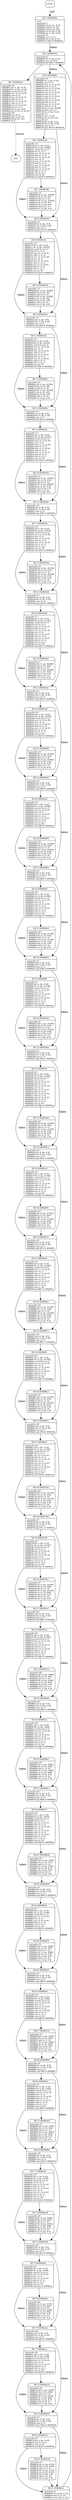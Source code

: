 digraph main{
node [shape=Mrecord, labeljust=l, fontsize=10];
	"0" [label="ENTRY"]
	"0" -> "1" [label="call", style=dashed, weight=2];
	"1" [label="{BB 1 (000080d8) | main:\lsparse26.c:7\l000080d8    str fp, [sp, #-4]!\l000080dc    add fp, sp, #0\l000080e0    sub sp, sp, #20\l000080e4    str r0, [fp, #-16]\l000080e8    str r1, [fp, #-20]\lsparse26.c:9\l000080ec    mov r3, #1\l000080f0    str r3, [fp, #-12]\l000080f4    b 8b50    # 00008b50\l }"]
	"1" -> "2" [label="taken", weight=3];
	"2" [label="{BB 2 (00008b50) | sparse26.c:9\l00008b50    ldr r3, [fp, #-12]\l00008b54    cmp r3, #101\l00008b58    ble 80f8    # 000080f8\l }"]
	"2" -> "3" [weight=4];
	"2" -> "4" [label="taken", weight=3];
	"3" [label="{BB 3 (00008b5c) | sparse26.c:39\l00008b5c    ldr r1, [fp, #-16]\l00008b60    ldr r3, [pc, #144]\l00008b64    umull r2,r3,r1,r3\l00008b68    mov r2, r3, lsr #3\l00008b6c    mov r3, r2\l00008b70    mov r3, r3, lsl #1\l00008b74    add r3, r3, r2\l00008b78    mov r3, r3, lsl #2\l00008b7c    add r3, r3, r2\l00008b80    mov r3, r3, lsl #1\l00008b84    rsb r2, r3, r1\l00008b88    ldr r3, [pc, #24]\l00008b8c    ldr r3, [r3, r2, lsl #2]\lsparse26.c:40\l00008b90    mov r0, r3\l00008b94    add sp, fp, #0\l00008b98    ldmia sp!, \{fp\}\l00008b9c    bx lr\l }"]
	"3" -> "83" [label="return", style=dashed, weight=2];
	"4" [label="{BB 4 (000080f8) | sparse26.c:10\l000080f8    ldr r2, [fp, #-16]\l000080fc    mov r3, r2\l00008100    mov r3, r3, lsl #6\l00008104    add r3, r3, r2\l00008108    mov r3, r3, lsl #6\l0000810c    add r3, r3, r2\l00008110    mov r3, r3, lsl #2\l00008114    add r3, r3, r2\l00008118    mov r3, r3, lsl #2\l0000811c    add r3, r3, r2\l00008120    mov r2, r3, lsl #2\l00008124    add r3, r3, r2\l00008128    mov r2, r3, lsl #2\l0000812c    add r2, r3, r2\l00008130    ldr r3, [pc, #2664]\l00008134    add r3, r2, r3\l00008138    str r3, [fp, #-16]\lsparse26.c:11\l0000813c    mov r3, #0\l00008140    str r3, [fp, #-8]\lsparse26.c:12\l00008144    ldr r2, [fp, #-8]\l00008148    ldr r3, [fp, #-20]\l0000814c    cmp r2, r3\l00008150    bge 81b8    # 000081b8\l }"]
	"4" -> "5" [weight=4];
	"4" -> "6" [label="taken", weight=3];
	"5" [label="{BB 5 (00008154) | sparse26.c:12\l00008154    ldr r1, [fp, #-16]\l00008158    ldr r3, [pc, #2628]\l0000815c    umull r2,r3,r1,r3\l00008160    rsb r2, r3, r1\l00008164    mov r2, r2, lsr #1\l00008168    add r3, r3, r2\l0000816c    mov r2, r3, lsr #6\l00008170    mov r3, r2\l00008174    mov r3, r3, lsl #2\l00008178    add r3, r3, r2\l0000817c    mov r0, r3, lsl #2\l00008180    add r3, r3, r0\l00008184    mov r3, r3, lsl #2\l00008188    add r3, r3, r2\l0000818c    rsb r2, r3, r1\l00008190    cmp r2, #0\l00008194    bne 81b8    # 000081b8\l }"]
	"5" -> "7" [weight=4];
	"5" -> "6" [label="taken", weight=3];
	"6" [label="{BB 6 (000081b8) | sparse26.c:13\l000081b8    ldr r2, [fp, #-8]\l000081bc    ldr r3, [fp, #-20]\l000081c0    cmp r2, r3\l000081c4    bge 8224    # 00008224\l }"]
	"6" -> "8" [weight=4];
	"6" -> "9" [label="taken", weight=3];
	"7" [label="{BB 7 (00008198) | sparse26.c:12\l00008198    ldr r3, [pc, #2568]\l0000819c    ldr r3, [r3, #0]\l000081a0    add r2, r3, #1\l000081a4    ldr r3, [pc, #2556]\l000081a8    str r2, [r3, #0]\l000081ac    ldr r3, [fp, #-8]\l000081b0    add r3, r3, #1\l000081b4    str r3, [fp, #-8]\l }"]
	"7" -> "6" [weight=4];
	"8" [label="{BB 8 (000081c8) | sparse26.c:13\l000081c8    ldr r1, [fp, #-16]\l000081cc    ldr r3, [pc, #2520]\l000081d0    umull r2,r3,r1,r3\l000081d4    rsb r2, r3, r1\l000081d8    mov r2, r2, lsr #1\l000081dc    add r3, r3, r2\l000081e0    mov r2, r3, lsr #6\l000081e4    mov r3, r2\l000081e8    mov r3, r3, lsl #1\l000081ec    add r3, r3, r2\l000081f0    mov r3, r3, lsl #5\l000081f4    add r3, r3, r2\l000081f8    rsb r2, r3, r1\l000081fc    cmp r2, #0\l00008200    bne 8224    # 00008224\l }"]
	"8" -> "10" [weight=4];
	"8" -> "9" [label="taken", weight=3];
	"9" [label="{BB 9 (00008224) | sparse26.c:14\l00008224    ldr r2, [fp, #-8]\l00008228    ldr r3, [fp, #-20]\l0000822c    cmp r2, r3\l00008230    bge 828c    # 0000828c\l }"]
	"9" -> "11" [weight=4];
	"9" -> "12" [label="taken", weight=3];
	"10" [label="{BB 10 (00008204) | sparse26.c:13\l00008204    ldr r3, [pc, #2460]\l00008208    ldr r3, [r3, #4]\l0000820c    add r2, r3, #1\l00008210    ldr r3, [pc, #2448]\l00008214    str r2, [r3, #4]\l00008218    ldr r3, [fp, #-8]\l0000821c    add r3, r3, #1\l00008220    str r3, [fp, #-8]\l }"]
	"10" -> "9" [weight=4];
	"11" [label="{BB 11 (00008234) | sparse26.c:14\l00008234    ldr r1, [fp, #-16]\l00008238    ldr r3, [pc, #2416]\l0000823c    umull r2,r3,r1,r3\l00008240    mov r2, r3, lsr #6\l00008244    mov r3, r2\l00008248    mov r3, r3, lsl #2\l0000824c    add r3, r3, r2\l00008250    mov r3, r3, lsl #1\l00008254    add r3, r3, r2\l00008258    mov r3, r3, lsl #3\l0000825c    add r3, r3, r2\l00008260    rsb r2, r3, r1\l00008264    cmp r2, #0\l00008268    bne 828c    # 0000828c\l }"]
	"11" -> "13" [weight=4];
	"11" -> "12" [label="taken", weight=3];
	"12" [label="{BB 12 (0000828c) | sparse26.c:15\l0000828c    ldr r2, [fp, #-8]\l00008290    ldr r3, [fp, #-20]\l00008294    cmp r2, r3\l00008298    bge 82f4    # 000082f4\l }"]
	"12" -> "14" [weight=4];
	"12" -> "15" [label="taken", weight=3];
	"13" [label="{BB 13 (0000826c) | sparse26.c:14\l0000826c    ldr r3, [pc, #2356]\l00008270    ldr r3, [r3, #8]\l00008274    add r2, r3, #1\l00008278    ldr r3, [pc, #2344]\l0000827c    str r2, [r3, #8]\l00008280    ldr r3, [fp, #-8]\l00008284    add r3, r3, #1\l00008288    str r3, [fp, #-8]\l }"]
	"13" -> "12" [weight=4];
	"14" [label="{BB 14 (0000829c) | sparse26.c:15\l0000829c    ldr r1, [fp, #-16]\l000082a0    ldr r3, [pc, #2316]\l000082a4    umull r2,r3,r1,r3\l000082a8    mov r2, r3, lsr #4\l000082ac    mov r3, r2\l000082b0    mov r3, r3, lsl #2\l000082b4    add r3, r3, r2\l000082b8    mov r3, r3, lsl #3\l000082bc    add r3, r3, r2\l000082c0    mov r3, r3, lsl #1\l000082c4    add r3, r3, r2\l000082c8    rsb r2, r3, r1\l000082cc    cmp r2, #0\l000082d0    bne 82f4    # 000082f4\l }"]
	"14" -> "16" [weight=4];
	"14" -> "15" [label="taken", weight=3];
	"15" [label="{BB 15 (000082f4) | sparse26.c:16\l000082f4    ldr r2, [fp, #-8]\l000082f8    ldr r3, [fp, #-20]\l000082fc    cmp r2, r3\l00008300    bge 8354    # 00008354\l }"]
	"15" -> "17" [weight=4];
	"15" -> "18" [label="taken", weight=3];
	"16" [label="{BB 16 (000082d4) | sparse26.c:15\l000082d4    ldr r3, [pc, #2252]\l000082d8    ldr r3, [r3, #12]\l000082dc    add r2, r3, #1\l000082e0    ldr r3, [pc, #2240]\l000082e4    str r2, [r3, #12]\l000082e8    ldr r3, [fp, #-8]\l000082ec    add r3, r3, #1\l000082f0    str r3, [fp, #-8]\l }"]
	"16" -> "15" [weight=4];
	"17" [label="{BB 17 (00008304) | sparse26.c:16\l00008304    ldr r1, [fp, #-16]\l00008308    ldr r3, [pc, #2216]\l0000830c    umull r2,r3,r1,r3\l00008310    mov r2, r3, lsr #6\l00008314    mov r3, r2\l00008318    mov r3, r3, lsl #2\l0000831c    add r3, r3, r2\l00008320    mov r3, r3, lsl #4\l00008324    rsb r3, r2, r3\l00008328    rsb r2, r3, r1\l0000832c    cmp r2, #0\l00008330    bne 8354    # 00008354\l }"]
	"17" -> "19" [weight=4];
	"17" -> "18" [label="taken", weight=3];
	"18" [label="{BB 18 (00008354) | sparse26.c:17\l00008354    ldr r2, [fp, #-8]\l00008358    ldr r3, [fp, #-20]\l0000835c    cmp r2, r3\l00008360    bge 83c0    # 000083c0\l }"]
	"18" -> "20" [weight=4];
	"18" -> "21" [label="taken", weight=3];
	"19" [label="{BB 19 (00008334) | sparse26.c:16\l00008334    ldr r3, [pc, #2156]\l00008338    ldr r3, [r3, #16]\l0000833c    add r2, r3, #1\l00008340    ldr r3, [pc, #2144]\l00008344    str r2, [r3, #16]\l00008348    ldr r3, [fp, #-8]\l0000834c    add r3, r3, #1\l00008350    str r3, [fp, #-8]\l }"]
	"19" -> "18" [weight=4];
	"20" [label="{BB 20 (00008364) | sparse26.c:17\l00008364    ldr r1, [fp, #-16]\l00008368    ldr r3, [pc, #2124]\l0000836c    umull r2,r3,r1,r3\l00008370    rsb r2, r3, r1\l00008374    mov r2, r2, lsr #1\l00008378    add r3, r3, r2\l0000837c    mov r2, r3, lsr #6\l00008380    mov r3, r2\l00008384    mov r3, r3, lsl #3\l00008388    add r3, r3, r2\l0000838c    mov r3, r3, lsl #3\l00008390    add r3, r3, r2\l00008394    rsb r2, r3, r1\l00008398    cmp r2, #0\l0000839c    bne 83c0    # 000083c0\l }"]
	"20" -> "22" [weight=4];
	"20" -> "21" [label="taken", weight=3];
	"21" [label="{BB 21 (000083c0) | sparse26.c:18\l000083c0    ldr r2, [fp, #-8]\l000083c4    ldr r3, [fp, #-20]\l000083c8    cmp r2, r3\l000083cc    bge 8420    # 00008420\l }"]
	"21" -> "23" [weight=4];
	"21" -> "24" [label="taken", weight=3];
	"22" [label="{BB 22 (000083a0) | sparse26.c:17\l000083a0    ldr r3, [pc, #2048]\l000083a4    ldr r3, [r3, #20]\l000083a8    add r2, r3, #1\l000083ac    ldr r3, [pc, #2036]\l000083b0    str r2, [r3, #20]\l000083b4    ldr r3, [fp, #-8]\l000083b8    add r3, r3, #1\l000083bc    str r3, [fp, #-8]\l }"]
	"22" -> "21" [weight=4];
	"23" [label="{BB 23 (000083d0) | sparse26.c:18\l000083d0    ldr r1, [fp, #-16]\l000083d4    ldr r3, [pc, #2020]\l000083d8    umull r2,r3,r1,r3\l000083dc    mov r2, r3, lsr #6\l000083e0    mov r3, r2\l000083e4    mov r3, r3, lsl #3\l000083e8    add r3, r3, r2\l000083ec    mov r3, r3, lsl #3\l000083f0    rsb r3, r2, r3\l000083f4    rsb r2, r3, r1\l000083f8    cmp r2, #0\l000083fc    bne 8420    # 00008420\l }"]
	"23" -> "25" [weight=4];
	"23" -> "24" [label="taken", weight=3];
	"24" [label="{BB 24 (00008420) | sparse26.c:19\l00008420    ldr r2, [fp, #-8]\l00008424    ldr r3, [fp, #-20]\l00008428    cmp r2, r3\l0000842c    bge 8480    # 00008480\l }"]
	"24" -> "26" [weight=4];
	"24" -> "27" [label="taken", weight=3];
	"25" [label="{BB 25 (00008400) | sparse26.c:18\l00008400    ldr r3, [pc, #1952]\l00008404    ldr r3, [r3, #24]\l00008408    add r2, r3, #1\l0000840c    ldr r3, [pc, #1940]\l00008410    str r2, [r3, #24]\l00008414    ldr r3, [fp, #-8]\l00008418    add r3, r3, #1\l0000841c    str r3, [fp, #-8]\l }"]
	"25" -> "24" [weight=4];
	"26" [label="{BB 26 (00008430) | sparse26.c:19\l00008430    ldr r1, [fp, #-16]\l00008434    ldr r3, [pc, #1928]\l00008438    umull r2,r3,r1,r3\l0000843c    mov r2, r3, lsr #1\l00008440    mov r3, r2\l00008444    mov r3, r3, lsl #5\l00008448    add r3, r3, r2\l0000844c    mov r3, r3, lsl #1\l00008450    add r3, r3, r2\l00008454    rsb r2, r3, r1\l00008458    cmp r2, #0\l0000845c    bne 8480    # 00008480\l }"]
	"26" -> "28" [weight=4];
	"26" -> "27" [label="taken", weight=3];
	"27" [label="{BB 27 (00008480) | sparse26.c:20\l00008480    ldr r2, [fp, #-8]\l00008484    ldr r3, [fp, #-20]\l00008488    cmp r2, r3\l0000848c    bge 84e0    # 000084e0\l }"]
	"27" -> "29" [weight=4];
	"27" -> "30" [label="taken", weight=3];
	"28" [label="{BB 28 (00008460) | sparse26.c:19\l00008460    ldr r3, [pc, #1856]\l00008464    ldr r3, [r3, #28]\l00008468    add r2, r3, #1\l0000846c    ldr r3, [pc, #1844]\l00008470    str r2, [r3, #28]\l00008474    ldr r3, [fp, #-8]\l00008478    add r3, r3, #1\l0000847c    str r3, [fp, #-8]\l }"]
	"28" -> "27" [weight=4];
	"29" [label="{BB 29 (00008490) | sparse26.c:20\l00008490    ldr r1, [fp, #-16]\l00008494    ldr r3, [pc, #1836]\l00008498    umull r2,r3,r1,r3\l0000849c    mov r2, r3, lsr #4\l000084a0    mov r3, r2\l000084a4    mov r3, r3, lsl #4\l000084a8    rsb r3, r2, r3\l000084ac    mov r3, r3, lsl #2\l000084b0    add r3, r3, r2\l000084b4    rsb r2, r3, r1\l000084b8    cmp r2, #0\l000084bc    bne 84e0    # 000084e0\l }"]
	"29" -> "31" [weight=4];
	"29" -> "30" [label="taken", weight=3];
	"30" [label="{BB 30 (000084e0) | sparse26.c:21\l000084e0    ldr r2, [fp, #-8]\l000084e4    ldr r3, [fp, #-20]\l000084e8    cmp r2, r3\l000084ec    bge 8540    # 00008540\l }"]
	"30" -> "32" [weight=4];
	"30" -> "33" [label="taken", weight=3];
	"31" [label="{BB 31 (000084c0) | sparse26.c:20\l000084c0    ldr r3, [pc, #1760]\l000084c4    ldr r3, [r3, #32]\l000084c8    add r2, r3, #1\l000084cc    ldr r3, [pc, #1748]\l000084d0    str r2, [r3, #32]\l000084d4    ldr r3, [fp, #-8]\l000084d8    add r3, r3, #1\l000084dc    str r3, [fp, #-8]\l }"]
	"31" -> "30" [weight=4];
	"32" [label="{BB 32 (000084f0) | sparse26.c:21\l000084f0    ldr r1, [fp, #-16]\l000084f4    ldr r3, [pc, #1744]\l000084f8    umull r2,r3,r1,r3\l000084fc    mov r2, r3, lsr #3\l00008500    mov r3, r2\l00008504    mov r3, r3, lsl #4\l00008508    rsb r3, r2, r3\l0000850c    mov r3, r3, lsl #2\l00008510    rsb r3, r2, r3\l00008514    rsb r2, r3, r1\l00008518    cmp r2, #0\l0000851c    bne 8540    # 00008540\l }"]
	"32" -> "34" [weight=4];
	"32" -> "33" [label="taken", weight=3];
	"33" [label="{BB 33 (00008540) | sparse26.c:22\l00008540    ldr r2, [fp, #-8]\l00008544    ldr r3, [fp, #-20]\l00008548    cmp r2, r3\l0000854c    bge 85b4    # 000085b4\l }"]
	"33" -> "35" [weight=4];
	"33" -> "36" [label="taken", weight=3];
	"34" [label="{BB 34 (00008520) | sparse26.c:21\l00008520    ldr r3, [pc, #1664]\l00008524    ldr r3, [r3, #36]\l00008528    add r2, r3, #1\l0000852c    ldr r3, [pc, #1652]\l00008530    str r2, [r3, #36]\l00008534    ldr r3, [fp, #-8]\l00008538    add r3, r3, #1\l0000853c    str r3, [fp, #-8]\l }"]
	"34" -> "33" [weight=4];
	"35" [label="{BB 35 (00008550) | sparse26.c:22\l00008550    ldr r1, [fp, #-16]\l00008554    ldr r3, [pc, #1652]\l00008558    umull r2,r3,r1,r3\l0000855c    rsb r2, r3, r1\l00008560    mov r2, r2, lsr #1\l00008564    add r3, r3, r2\l00008568    mov r2, r3, lsr #5\l0000856c    mov r3, r2\l00008570    mov r3, r3, lsl #1\l00008574    add r3, r3, r2\l00008578    mov r3, r3, lsl #2\l0000857c    add r3, r3, r2\l00008580    mov r3, r3, lsl #2\l00008584    add r3, r3, r2\l00008588    rsb r2, r3, r1\l0000858c    cmp r2, #0\l00008590    bne 85b4    # 000085b4\l }"]
	"35" -> "37" [weight=4];
	"35" -> "36" [label="taken", weight=3];
	"36" [label="{BB 36 (000085b4) | sparse26.c:23\l000085b4    ldr r2, [fp, #-8]\l000085b8    ldr r3, [fp, #-20]\l000085bc    cmp r2, r3\l000085c0    bge 8614    # 00008614\l }"]
	"36" -> "38" [weight=4];
	"36" -> "39" [label="taken", weight=3];
	"37" [label="{BB 37 (00008594) | sparse26.c:22\l00008594    ldr r3, [pc, #1548]\l00008598    ldr r3, [r3, #40]\l0000859c    add r2, r3, #1\l000085a0    ldr r3, [pc, #1536]\l000085a4    str r2, [r3, #40]\l000085a8    ldr r3, [fp, #-8]\l000085ac    add r3, r3, #1\l000085b0    str r3, [fp, #-8]\l }"]
	"37" -> "36" [weight=4];
	"38" [label="{BB 38 (000085c4) | sparse26.c:23\l000085c4    ldr r1, [fp, #-16]\l000085c8    ldr r3, [pc, #1540]\l000085cc    umull r2,r3,r1,r3\l000085d0    mov r2, r3, lsr #5\l000085d4    mov r3, r2\l000085d8    mov r3, r3, lsl #1\l000085dc    add r3, r3, r2\l000085e0    mov r3, r3, lsl #4\l000085e4    rsb r3, r2, r3\l000085e8    rsb r2, r3, r1\l000085ec    cmp r2, #0\l000085f0    bne 8614    # 00008614\l }"]
	"38" -> "40" [weight=4];
	"38" -> "39" [label="taken", weight=3];
	"39" [label="{BB 39 (00008614) | sparse26.c:24\l00008614    ldr r2, [fp, #-8]\l00008618    ldr r3, [fp, #-20]\l0000861c    cmp r2, r3\l00008620    bge 867c    # 0000867c\l }"]
	"39" -> "41" [weight=4];
	"39" -> "42" [label="taken", weight=3];
	"40" [label="{BB 40 (000085f4) | sparse26.c:23\l000085f4    ldr r3, [pc, #1452]\l000085f8    ldr r3, [r3, #44]\l000085fc    add r2, r3, #1\l00008600    ldr r3, [pc, #1440]\l00008604    str r2, [r3, #44]\l00008608    ldr r3, [fp, #-8]\l0000860c    add r3, r3, #1\l00008610    str r3, [fp, #-8]\l }"]
	"40" -> "39" [weight=4];
	"41" [label="{BB 41 (00008624) | sparse26.c:24\l00008624    ldr r0, [fp, #-16]\l00008628    ldr r3, [pc, #1448]\l0000862c    umull r2,r3,r0,r3\l00008630    mov r1, r3, lsr #3\l00008634    mov r2, r1\l00008638    mov r2, r2, lsl #1\l0000863c    add r2, r2, r1\l00008640    mov r3, r2, lsl #3\l00008644    rsb r3, r2, r3\l00008648    mov r3, r3, lsl #1\l0000864c    add r3, r3, r1\l00008650    rsb r1, r3, r0\l00008654    cmp r1, #0\l00008658    bne 867c    # 0000867c\l }"]
	"41" -> "43" [weight=4];
	"41" -> "42" [label="taken", weight=3];
	"42" [label="{BB 42 (0000867c) | sparse26.c:25\l0000867c    ldr r2, [fp, #-8]\l00008680    ldr r3, [fp, #-20]\l00008684    cmp r2, r3\l00008688    bge 86dc    # 000086dc\l }"]
	"42" -> "44" [weight=4];
	"42" -> "45" [label="taken", weight=3];
	"43" [label="{BB 43 (0000865c) | sparse26.c:24\l0000865c    ldr r3, [pc, #1348]\l00008660    ldr r3, [r3, #48]\l00008664    add r2, r3, #1\l00008668    ldr r3, [pc, #1336]\l0000866c    str r2, [r3, #48]\l00008670    ldr r3, [fp, #-8]\l00008674    add r3, r3, #1\l00008678    str r3, [fp, #-8]\l }"]
	"43" -> "42" [weight=4];
	"44" [label="{BB 44 (0000868c) | sparse26.c:25\l0000868c    ldr r1, [fp, #-16]\l00008690    ldr r3, [pc, #1348]\l00008694    umull r2,r3,r1,r3\l00008698    mov r2, r3, lsr #5\l0000869c    mov r3, r2\l000086a0    mov r3, r3, lsl #2\l000086a4    add r3, r3, r2\l000086a8    mov r3, r3, lsl #3\l000086ac    add r3, r3, r2\l000086b0    rsb r2, r3, r1\l000086b4    cmp r2, #0\l000086b8    bne 86dc    # 000086dc\l }"]
	"44" -> "46" [weight=4];
	"44" -> "45" [label="taken", weight=3];
	"45" [label="{BB 45 (000086dc) | sparse26.c:26\l000086dc    ldr r2, [fp, #-8]\l000086e0    ldr r3, [fp, #-20]\l000086e4    cmp r2, r3\l000086e8    bge 8748    # 00008748\l }"]
	"45" -> "47" [weight=4];
	"45" -> "48" [label="taken", weight=3];
	"46" [label="{BB 46 (000086bc) | sparse26.c:25\l000086bc    ldr r3, [pc, #1252]\l000086c0    ldr r3, [r3, #52]\l000086c4    add r2, r3, #1\l000086c8    ldr r3, [pc, #1240]\l000086cc    str r2, [r3, #52]\l000086d0    ldr r3, [fp, #-8]\l000086d4    add r3, r3, #1\l000086d8    str r3, [fp, #-8]\l }"]
	"46" -> "45" [weight=4];
	"47" [label="{BB 47 (000086ec) | sparse26.c:26\l000086ec    ldr r1, [fp, #-16]\l000086f0    ldr r3, [pc, #1256]\l000086f4    umull r2,r3,r1,r3\l000086f8    rsb r2, r3, r1\l000086fc    mov r2, r2, lsr #1\l00008700    add r3, r3, r2\l00008704    mov r2, r3, lsr #5\l00008708    mov r3, r2\l0000870c    mov r3, r3, lsl #3\l00008710    add r3, r3, r2\l00008714    mov r3, r3, lsl #2\l00008718    add r3, r3, r2\l0000871c    rsb r2, r3, r1\l00008720    cmp r2, #0\l00008724    bne 8748    # 00008748\l }"]
	"47" -> "49" [weight=4];
	"47" -> "48" [label="taken", weight=3];
	"48" [label="{BB 48 (00008748) | sparse26.c:27\l00008748    ldr r2, [fp, #-8]\l0000874c    ldr r3, [fp, #-20]\l00008750    cmp r2, r3\l00008754    bge 87ac    # 000087ac\l }"]
	"48" -> "50" [weight=4];
	"48" -> "51" [label="taken", weight=3];
	"49" [label="{BB 49 (00008728) | sparse26.c:26\l00008728    ldr r3, [pc, #1144]\l0000872c    ldr r3, [r3, #56]\l00008730    add r2, r3, #1\l00008734    ldr r3, [pc, #1132]\l00008738    str r2, [r3, #56]\l0000873c    ldr r3, [fp, #-8]\l00008740    add r3, r3, #1\l00008744    str r3, [fp, #-8]\l }"]
	"49" -> "48" [weight=4];
	"50" [label="{BB 50 (00008758) | sparse26.c:27\l00008758    ldr r1, [fp, #-16]\l0000875c    ldr r3, [pc, #1152]\l00008760    umull r2,r3,r1,r3\l00008764    rsb r2, r3, r1\l00008768    mov r2, r2, lsr #1\l0000876c    add r3, r3, r2\l00008770    mov r2, r3, lsr #4\l00008774    mov r3, r2\l00008778    mov r3, r3, lsl #5\l0000877c    rsb r3, r2, r3\l00008780    rsb r2, r3, r1\l00008784    cmp r2, #0\l00008788    bne 87ac    # 000087ac\l }"]
	"50" -> "52" [weight=4];
	"50" -> "51" [label="taken", weight=3];
	"51" [label="{BB 51 (000087ac) | sparse26.c:28\l000087ac    ldr r2, [fp, #-8]\l000087b0    ldr r3, [fp, #-20]\l000087b4    cmp r2, r3\l000087b8    bge 880c    # 0000880c\l }"]
	"51" -> "53" [weight=4];
	"51" -> "54" [label="taken", weight=3];
	"52" [label="{BB 52 (0000878c) | sparse26.c:27\l0000878c    ldr r3, [pc, #1044]\l00008790    ldr r3, [r3, #60]\l00008794    add r2, r3, #1\l00008798    ldr r3, [pc, #1032]\l0000879c    str r2, [r3, #60]\l000087a0    ldr r3, [fp, #-8]\l000087a4    add r3, r3, #1\l000087a8    str r3, [fp, #-8]\l }"]
	"52" -> "51" [weight=4];
	"53" [label="{BB 53 (000087bc) | sparse26.c:28\l000087bc    ldr r1, [fp, #-16]\l000087c0    ldr r3, [pc, #1056]\l000087c4    umull r2,r3,r1,r3\l000087c8    mov r2, r3, lsr #4\l000087cc    mov r3, r2\l000087d0    mov r3, r3, lsl #3\l000087d4    rsb r3, r2, r3\l000087d8    mov r3, r3, lsl #2\l000087dc    add r3, r3, r2\l000087e0    rsb r2, r3, r1\l000087e4    cmp r2, #0\l000087e8    bne 880c    # 0000880c\l }"]
	"53" -> "55" [weight=4];
	"53" -> "54" [label="taken", weight=3];
	"54" [label="{BB 54 (0000880c) | sparse26.c:29\l0000880c    ldr r2, [fp, #-8]\l00008810    ldr r3, [fp, #-20]\l00008814    cmp r2, r3\l00008818    bge 886c    # 0000886c\l }"]
	"54" -> "56" [weight=4];
	"54" -> "57" [label="taken", weight=3];
	"55" [label="{BB 55 (000087ec) | sparse26.c:28\l000087ec    ldr r3, [pc, #948]\l000087f0    ldr r3, [r3, #64]\l000087f4    add r2, r3, #1\l000087f8    ldr r3, [pc, #936]\l000087fc    str r2, [r3, #64]\l00008800    ldr r3, [fp, #-8]\l00008804    add r3, r3, #1\l00008808    str r3, [fp, #-8]\l }"]
	"55" -> "54" [weight=4];
	"56" [label="{BB 56 (0000881c) | sparse26.c:29\l0000881c    ldr r1, [fp, #-16]\l00008820    ldr r3, [pc, #964]\l00008824    umull r2,r3,r1,r3\l00008828    mov r2, r3, lsr #4\l0000882c    mov r3, r2\l00008830    mov r3, r3, lsl #1\l00008834    add r3, r3, r2\l00008838    mov r3, r3, lsl #3\l0000883c    rsb r3, r2, r3\l00008840    rsb r2, r3, r1\l00008844    cmp r2, #0\l00008848    bne 886c    # 0000886c\l }"]
	"56" -> "58" [weight=4];
	"56" -> "57" [label="taken", weight=3];
	"57" [label="{BB 57 (0000886c) | sparse26.c:30\l0000886c    ldr r2, [fp, #-8]\l00008870    ldr r3, [fp, #-20]\l00008874    cmp r2, r3\l00008878    bge 88d8    # 000088d8\l }"]
	"57" -> "59" [weight=4];
	"57" -> "60" [label="taken", weight=3];
	"58" [label="{BB 58 (0000884c) | sparse26.c:29\l0000884c    ldr r3, [pc, #852]\l00008850    ldr r3, [r3, #68]\l00008854    add r2, r3, #1\l00008858    ldr r3, [pc, #840]\l0000885c    str r2, [r3, #68]\l00008860    ldr r3, [fp, #-8]\l00008864    add r3, r3, #1\l00008868    str r3, [fp, #-8]\l }"]
	"58" -> "57" [weight=4];
	"59" [label="{BB 59 (0000887c) | sparse26.c:30\l0000887c    ldr r1, [fp, #-16]\l00008880    ldr r3, [pc, #872]\l00008884    umull r2,r3,r1,r3\l00008888    rsb r2, r3, r1\l0000888c    mov r2, r2, lsr #1\l00008890    add r3, r3, r2\l00008894    mov r2, r3, lsr #4\l00008898    mov r3, r2\l0000889c    mov r3, r3, lsl #3\l000088a0    add r3, r3, r2\l000088a4    mov r3, r3, lsl #1\l000088a8    add r3, r3, r2\l000088ac    rsb r2, r3, r1\l000088b0    cmp r2, #0\l000088b4    bne 88d8    # 000088d8\l }"]
	"59" -> "61" [weight=4];
	"59" -> "60" [label="taken", weight=3];
	"60" [label="{BB 60 (000088d8) | sparse26.c:31\l000088d8    ldr r2, [fp, #-8]\l000088dc    ldr r3, [fp, #-20]\l000088e0    cmp r2, r3\l000088e4    bge 8930    # 00008930\l }"]
	"60" -> "62" [weight=4];
	"60" -> "63" [label="taken", weight=3];
	"61" [label="{BB 61 (000088b8) | sparse26.c:30\l000088b8    ldr r3, [pc, #744]\l000088bc    ldr r3, [r3, #72]\l000088c0    add r2, r3, #1\l000088c4    ldr r3, [pc, #732]\l000088c8    str r2, [r3, #72]\l000088cc    ldr r3, [fp, #-8]\l000088d0    add r3, r3, #1\l000088d4    str r3, [fp, #-8]\l }"]
	"61" -> "60" [weight=4];
	"62" [label="{BB 62 (000088e8) | sparse26.c:31\l000088e8    ldr r1, [fp, #-16]\l000088ec    ldr r3, [pc, #768]\l000088f0    umull r2,r3,r1,r3\l000088f4    mov r2, r3, lsr #4\l000088f8    mov r3, r2\l000088fc    mov r3, r3, lsl #4\l00008900    add r3, r3, r2\l00008904    rsb r2, r3, r1\l00008908    cmp r2, #0\l0000890c    bne 8930    # 00008930\l }"]
	"62" -> "64" [weight=4];
	"62" -> "63" [label="taken", weight=3];
	"63" [label="{BB 63 (00008930) | sparse26.c:32\l00008930    ldr r2, [fp, #-8]\l00008934    ldr r3, [fp, #-20]\l00008938    cmp r2, r3\l0000893c    bge 8990    # 00008990\l }"]
	"63" -> "65" [weight=4];
	"63" -> "66" [label="taken", weight=3];
	"64" [label="{BB 64 (00008910) | sparse26.c:31\l00008910    ldr r3, [pc, #656]\l00008914    ldr r3, [r3, #76]\l00008918    add r2, r3, #1\l0000891c    ldr r3, [pc, #644]\l00008920    str r2, [r3, #76]\l00008924    ldr r3, [fp, #-8]\l00008928    add r3, r3, #1\l0000892c    str r3, [fp, #-8]\l }"]
	"64" -> "63" [weight=4];
	"65" [label="{BB 65 (00008940) | sparse26.c:32\l00008940    ldr r1, [fp, #-16]\l00008944    ldr r3, [pc, #684]\l00008948    umull r2,r3,r1,r3\l0000894c    mov r2, r3, lsr #2\l00008950    mov r3, r2\l00008954    mov r3, r3, lsl #1\l00008958    add r3, r3, r2\l0000895c    mov r3, r3, lsl #2\l00008960    add r3, r3, r2\l00008964    rsb r2, r3, r1\l00008968    cmp r2, #0\l0000896c    bne 8990    # 00008990\l }"]
	"65" -> "67" [weight=4];
	"65" -> "66" [label="taken", weight=3];
	"66" [label="{BB 66 (00008990) | sparse26.c:33\l00008990    ldr r2, [fp, #-8]\l00008994    ldr r3, [fp, #-20]\l00008998    cmp r2, r3\l0000899c    bge 89f0    # 000089f0\l }"]
	"66" -> "68" [weight=4];
	"66" -> "69" [label="taken", weight=3];
	"67" [label="{BB 67 (00008970) | sparse26.c:32\l00008970    ldr r3, [pc, #560]\l00008974    ldr r3, [r3, #80]\l00008978    add r2, r3, #1\l0000897c    ldr r3, [pc, #548]\l00008980    str r2, [r3, #80]\l00008984    ldr r3, [fp, #-8]\l00008988    add r3, r3, #1\l0000898c    str r3, [fp, #-8]\l }"]
	"67" -> "66" [weight=4];
	"68" [label="{BB 68 (000089a0) | sparse26.c:33\l000089a0    ldr r1, [fp, #-16]\l000089a4    ldr r3, [pc, #592]\l000089a8    umull r2,r3,r1,r3\l000089ac    mov r2, r3, lsr #3\l000089b0    mov r3, r2\l000089b4    mov r3, r3, lsl #2\l000089b8    add r3, r3, r2\l000089bc    mov r3, r3, lsl #1\l000089c0    add r3, r3, r2\l000089c4    rsb r2, r3, r1\l000089c8    cmp r2, #0\l000089cc    bne 89f0    # 000089f0\l }"]
	"68" -> "70" [weight=4];
	"68" -> "69" [label="taken", weight=3];
	"69" [label="{BB 69 (000089f0) | sparse26.c:34\l000089f0    ldr r2, [fp, #-8]\l000089f4    ldr r3, [fp, #-20]\l000089f8    cmp r2, r3\l000089fc    bge 8a54    # 00008a54\l }"]
	"69" -> "71" [weight=4];
	"69" -> "72" [label="taken", weight=3];
	"70" [label="{BB 70 (000089d0) | sparse26.c:33\l000089d0    ldr r3, [pc, #464]\l000089d4    ldr r3, [r3, #84]\l000089d8    add r2, r3, #1\l000089dc    ldr r3, [pc, #452]\l000089e0    str r2, [r3, #84]\l000089e4    ldr r3, [fp, #-8]\l000089e8    add r3, r3, #1\l000089ec    str r3, [fp, #-8]\l }"]
	"70" -> "69" [weight=4];
	"71" [label="{BB 71 (00008a00) | sparse26.c:34\l00008a00    ldr r1, [fp, #-16]\l00008a04    ldr r3, [pc, #500]\l00008a08    umull r2,r3,r1,r3\l00008a0c    rsb r2, r3, r1\l00008a10    mov r2, r2, lsr #1\l00008a14    add r3, r3, r2\l00008a18    mov r2, r3, lsr #2\l00008a1c    mov r3, r2\l00008a20    mov r3, r3, lsl #3\l00008a24    rsb r3, r2, r3\l00008a28    rsb r2, r3, r1\l00008a2c    cmp r2, #0\l00008a30    bne 8a54    # 00008a54\l }"]
	"71" -> "73" [weight=4];
	"71" -> "72" [label="taken", weight=3];
	"72" [label="{BB 72 (00008a54) | sparse26.c:35\l00008a54    ldr r2, [fp, #-8]\l00008a58    ldr r3, [fp, #-20]\l00008a5c    cmp r2, r3\l00008a60    bge 8aac    # 00008aac\l }"]
	"72" -> "74" [weight=4];
	"72" -> "75" [label="taken", weight=3];
	"73" [label="{BB 73 (00008a34) | sparse26.c:34\l00008a34    ldr r3, [pc, #364]\l00008a38    ldr r3, [r3, #88]\l00008a3c    add r2, r3, #1\l00008a40    ldr r3, [pc, #352]\l00008a44    str r2, [r3, #88]\l00008a48    ldr r3, [fp, #-8]\l00008a4c    add r3, r3, #1\l00008a50    str r3, [fp, #-8]\l }"]
	"73" -> "72" [weight=4];
	"74" [label="{BB 74 (00008a64) | sparse26.c:35\l00008a64    ldr r1, [fp, #-16]\l00008a68    ldr r3, [pc, #404]\l00008a6c    umull r2,r3,r1,r3\l00008a70    mov r2, r3, lsr #2\l00008a74    mov r3, r2\l00008a78    mov r3, r3, lsl #2\l00008a7c    add r3, r3, r2\l00008a80    rsb r2, r3, r1\l00008a84    cmp r2, #0\l00008a88    bne 8aac    # 00008aac\l }"]
	"74" -> "76" [weight=4];
	"74" -> "75" [label="taken", weight=3];
	"75" [label="{BB 75 (00008aac) | sparse26.c:36\l00008aac    ldr r2, [fp, #-8]\l00008ab0    ldr r3, [fp, #-20]\l00008ab4    cmp r2, r3\l00008ab8    bge 8b04    # 00008b04\l }"]
	"75" -> "77" [weight=4];
	"75" -> "78" [label="taken", weight=3];
	"76" [label="{BB 76 (00008a8c) | sparse26.c:35\l00008a8c    ldr r3, [pc, #276]\l00008a90    ldr r3, [r3, #92]\l00008a94    add r2, r3, #1\l00008a98    ldr r3, [pc, #264]\l00008a9c    str r2, [r3, #92]\l00008aa0    ldr r3, [fp, #-8]\l00008aa4    add r3, r3, #1\l00008aa8    str r3, [fp, #-8]\l }"]
	"76" -> "75" [weight=4];
	"77" [label="{BB 77 (00008abc) | sparse26.c:36\l00008abc    ldr r1, [fp, #-16]\l00008ac0    ldr r3, [pc, #320]\l00008ac4    umull r2,r3,r1,r3\l00008ac8    mov r2, r3, lsr #1\l00008acc    mov r3, r2\l00008ad0    mov r3, r3, lsl #1\l00008ad4    add r3, r3, r2\l00008ad8    rsb r2, r3, r1\l00008adc    cmp r2, #0\l00008ae0    bne 8b04    # 00008b04\l }"]
	"77" -> "79" [weight=4];
	"77" -> "78" [label="taken", weight=3];
	"78" [label="{BB 78 (00008b04) | sparse26.c:37\l00008b04    ldr r2, [fp, #-8]\l00008b08    ldr r3, [fp, #-20]\l00008b0c    cmp r2, r3\l00008b10    bge 8b44    # 00008b44\l }"]
	"78" -> "80" [weight=4];
	"78" -> "81" [label="taken", weight=3];
	"79" [label="{BB 79 (00008ae4) | sparse26.c:36\l00008ae4    ldr r3, [pc, #188]\l00008ae8    ldr r3, [r3, #96]\l00008aec    add r2, r3, #1\l00008af0    ldr r3, [pc, #176]\l00008af4    str r2, [r3, #96]\l00008af8    ldr r3, [fp, #-8]\l00008afc    add r3, r3, #1\l00008b00    str r3, [fp, #-8]\l }"]
	"79" -> "78" [weight=4];
	"80" [label="{BB 80 (00008b14) | sparse26.c:37\l00008b14    ldr r3, [fp, #-16]\l00008b18    and r3, r3, #1\l00008b1c    cmp r3, #0\l00008b20    bne 8b44    # 00008b44\l }"]
	"80" -> "82" [weight=4];
	"80" -> "81" [label="taken", weight=3];
	"81" [label="{BB 81 (00008b44) | sparse26.c:9\l00008b44    ldr r3, [fp, #-12]\l00008b48    add r3, r3, #1\l00008b4c    str r3, [fp, #-12]\l }"]
	"81" -> "2" [weight=4];
	"82" [label="{BB 82 (00008b24) | sparse26.c:37\l00008b24    ldr r3, [pc, #124]\l00008b28    ldr r3, [r3, #100]\l00008b2c    add r2, r3, #1\l00008b30    ldr r3, [pc, #112]\l00008b34    str r2, [r3, #100]\l00008b38    ldr r3, [fp, #-8]\l00008b3c    add r3, r3, #1\l00008b40    str r3, [fp, #-8]\l }"]
	"82" -> "81" [weight=4];
	"83" [label="EXIT"]
}
